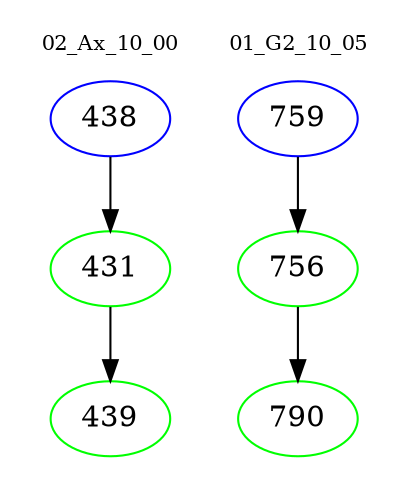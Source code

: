 digraph{
subgraph cluster_0 {
color = white
label = "02_Ax_10_00";
fontsize=10;
T0_438 [label="438", color="blue"]
T0_438 -> T0_431 [color="black"]
T0_431 [label="431", color="green"]
T0_431 -> T0_439 [color="black"]
T0_439 [label="439", color="green"]
}
subgraph cluster_1 {
color = white
label = "01_G2_10_05";
fontsize=10;
T1_759 [label="759", color="blue"]
T1_759 -> T1_756 [color="black"]
T1_756 [label="756", color="green"]
T1_756 -> T1_790 [color="black"]
T1_790 [label="790", color="green"]
}
}
